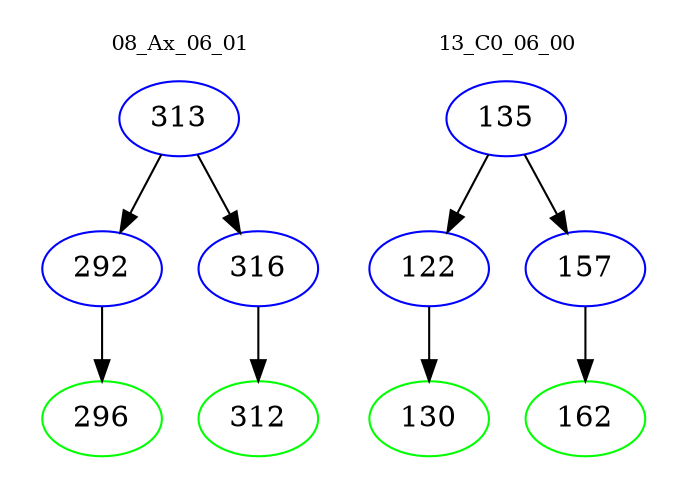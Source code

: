 digraph{
subgraph cluster_0 {
color = white
label = "08_Ax_06_01";
fontsize=10;
T0_313 [label="313", color="blue"]
T0_313 -> T0_292 [color="black"]
T0_292 [label="292", color="blue"]
T0_292 -> T0_296 [color="black"]
T0_296 [label="296", color="green"]
T0_313 -> T0_316 [color="black"]
T0_316 [label="316", color="blue"]
T0_316 -> T0_312 [color="black"]
T0_312 [label="312", color="green"]
}
subgraph cluster_1 {
color = white
label = "13_C0_06_00";
fontsize=10;
T1_135 [label="135", color="blue"]
T1_135 -> T1_122 [color="black"]
T1_122 [label="122", color="blue"]
T1_122 -> T1_130 [color="black"]
T1_130 [label="130", color="green"]
T1_135 -> T1_157 [color="black"]
T1_157 [label="157", color="blue"]
T1_157 -> T1_162 [color="black"]
T1_162 [label="162", color="green"]
}
}
